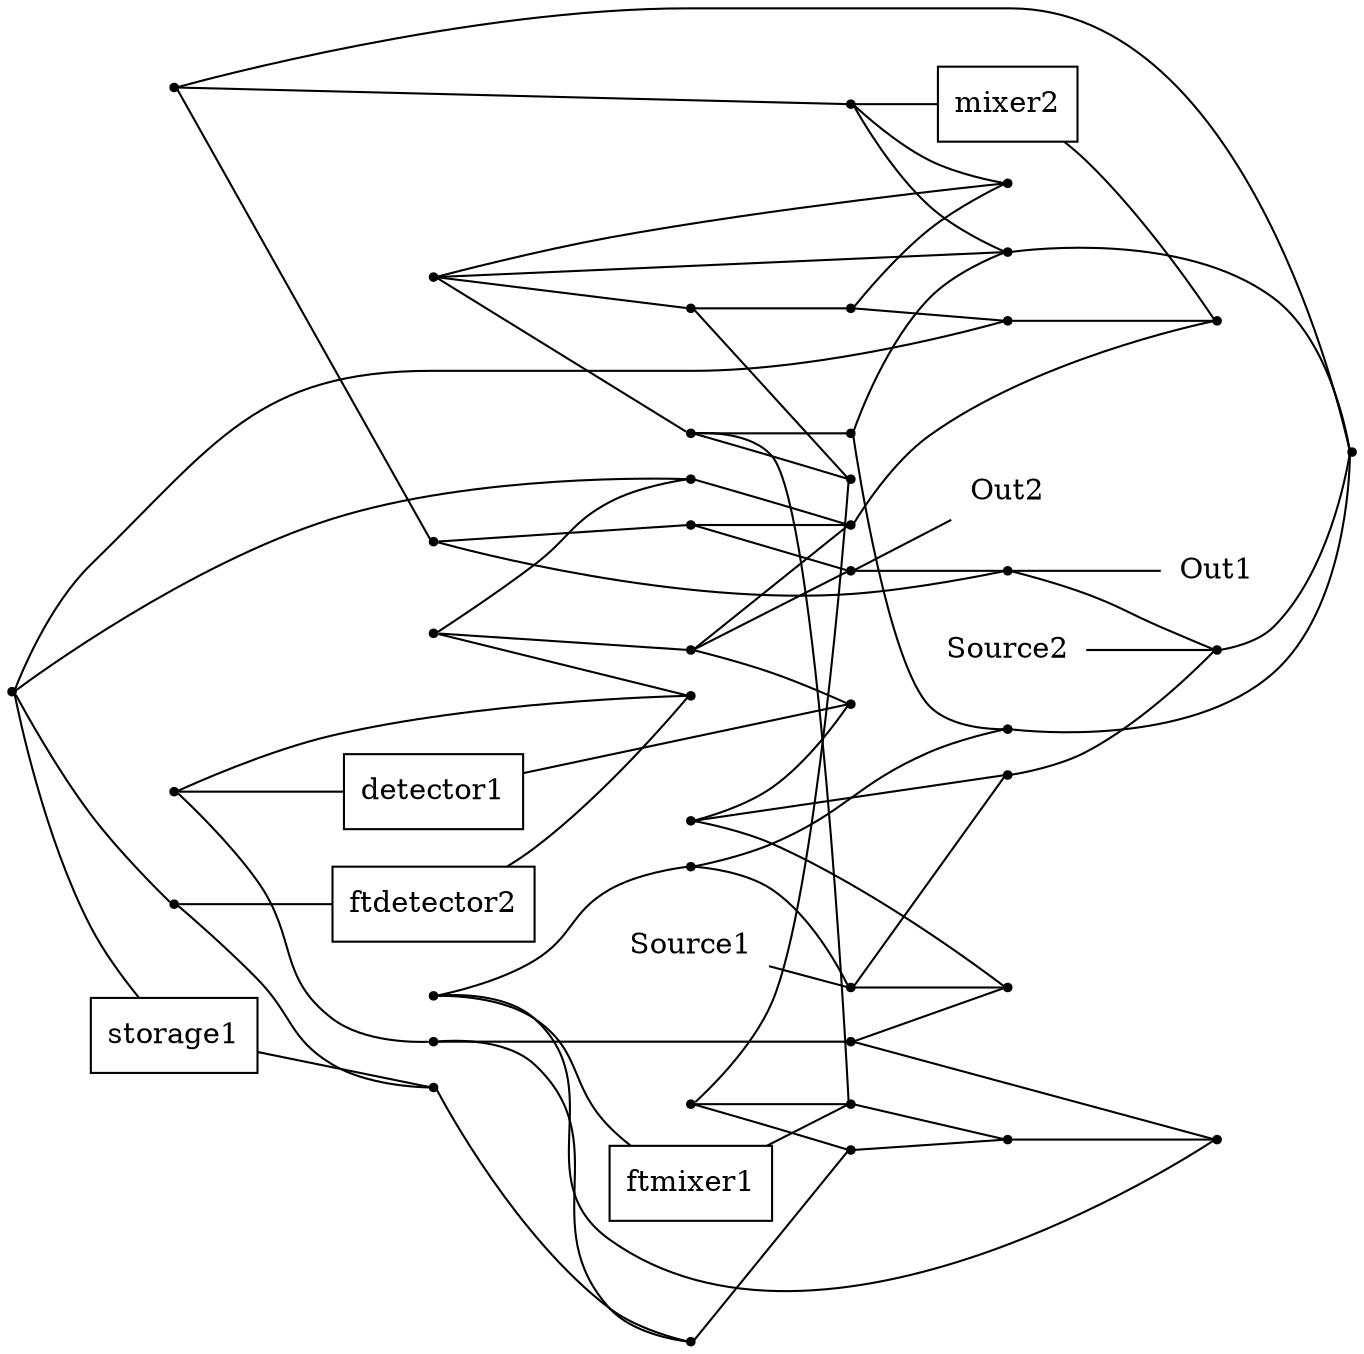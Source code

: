 graph {
rankdir=LR;
Switch20[label=Switch20][shape=point];
Switch37[label=Switch37][shape=point];
Switch33[label=Switch33][shape=point];
Switch15[label=Switch15][shape=point];
Switch8[label=Switch8][shape=point];
Switch1[label=Switch1][shape=point];
Switch6[label=Switch6][shape=point];
Switch7[label=Switch7][shape=point];
Switch41[label=Switch41][shape=point];
Source2[label=Source2][shape=plaintext];
Out1[label=Out1][shape=plaintext];
Switch26[label=Switch26][shape=point];
Mixer2[label=ftmixer1][shape=rectangular];
Out2[label=Out2][shape=plaintext];
Switch22[label=Switch22][shape=point];
Switch18[label=Switch18][shape=point];
Switch35[label=Switch35][shape=point];
Switch30[label=Switch30][shape=point];
Switch38[label=Switch38][shape=point];
Switch12[label=Switch12][shape=point];
Switch4[label=Switch4][shape=point];
Switch9[label=Switch9][shape=point];
Storage1[label=storage1][shape=rectangular];
Switch14[label=Switch14][shape=point];
Switch16[label=Switch16][shape=point];
Switch43[label=Switch43][shape=point];
Switch27[label=Switch27][shape=point];
Switch29[label=Switch29][shape=point];
Switch11[label=Switch11][shape=point];
Switch31[label=Switch31][shape=point];
Mixer1[label=mixer2][shape=rectangular];
Switch42[label=Switch42][shape=point];
Switch28[label=Switch28][shape=point];
Switch13[label=Switch13][shape=point];
Switch19[label=Switch19][shape=point];
Switch36[label=Switch36][shape=point];
Switch34[label=Switch34][shape=point];
Switch24[label=Switch24][shape=point];
Switch23[label=Switch23][shape=point];
Switch32[label=Switch32][shape=point];
Switch21[label=Switch21][shape=point];
Switch17[label=Switch17][shape=point];
Switch39[label=Switch39][shape=point];
Switch40[label=Switch40][shape=point];
Switch10[label=Switch10][shape=point];
Source1[label=Source1][shape=plaintext];
Switch25[label=Switch25][shape=point];
Detector2[label=detector1][shape=rectangular];
Switch3[label=Switch3][shape=point];
Switch5[label=Switch5][shape=point];
Switch2[label=Switch2][shape=point];
Detector1[label=ftdetector2][shape=rectangular];
Switch24 -- Switch38;
Switch1 -- Switch31;
Switch13 -- Switch20;
Switch2 -- Switch34;
Switch28 -- Switch43;
Switch21 -- Switch32;
Switch21 -- Switch28;
Switch30 -- Switch37;
Switch6 -- Switch37;
Switch23 -- Switch24;
Mixer1 -- Switch39;
Switch5 -- Switch15;
Switch17 -- Switch19;
Switch9 -- Detector2;
Switch31 -- Switch43;
Switch26 -- Mixer1;
Switch7 -- Switch29;
Switch14 -- Switch23;
Storage1 -- Switch17;
Switch8 -- Switch34;
Switch38 -- Switch43;
Switch4 -- Switch20;
Switch27 -- Switch35;
Switch12 -- Switch17;
Switch22 -- Switch35;
Switch12 -- Detector1;
Switch1 -- Switch4;
Switch3 -- Switch10;
Switch2 -- Switch27;
Switch18 -- Switch19;
Mixer2 -- Switch15;
Detector1 -- Switch29;
Switch24 -- Out1;
Switch26 -- Switch40;
Switch32 -- Switch37;
Switch3 -- Switch26;
Switch16 -- Switch28;
Switch11 -- Mixer2;
Switch10 -- Switch22;
Switch19 -- Switch25;
Switch30 -- Switch41;
Switch15 -- Switch33;
Switch7 -- Switch14;
Switch8 -- Switch40;
Switch6 -- Switch36;
Switch33 -- Switch41;
Switch22 -- Switch23;
Switch5 -- Switch16;
Switch23 -- Out2;
Switch9 -- Switch29;
Switch11 -- Switch21;
Switch2 -- Switch12;
Switch11 -- Switch41;
Switch34 -- Switch39;
Switch25 -- Switch33;
Switch2 -- Storage1;
Source2 -- Switch38;
Detector2 -- Switch42;
Switch7 -- Switch27;
Switch14 -- Switch35;
Switch36 -- Switch38;
Switch10 -- Switch24;
Switch32 -- Switch36;
Switch4 -- Switch8;
Switch18 -- Switch30;
Switch26 -- Switch31;
Switch35 -- Switch39;
Switch1 -- Switch5;
Switch13 -- Switch25;
Switch9 -- Switch18;
Switch14 -- Switch42;
Switch13 -- Switch15;
Source1 -- Switch32;
Switch3 -- Switch43;
Switch16 -- Switch31;
Switch6 -- Switch42;
Switch1 -- Switch40;
Switch5 -- Switch20;
}